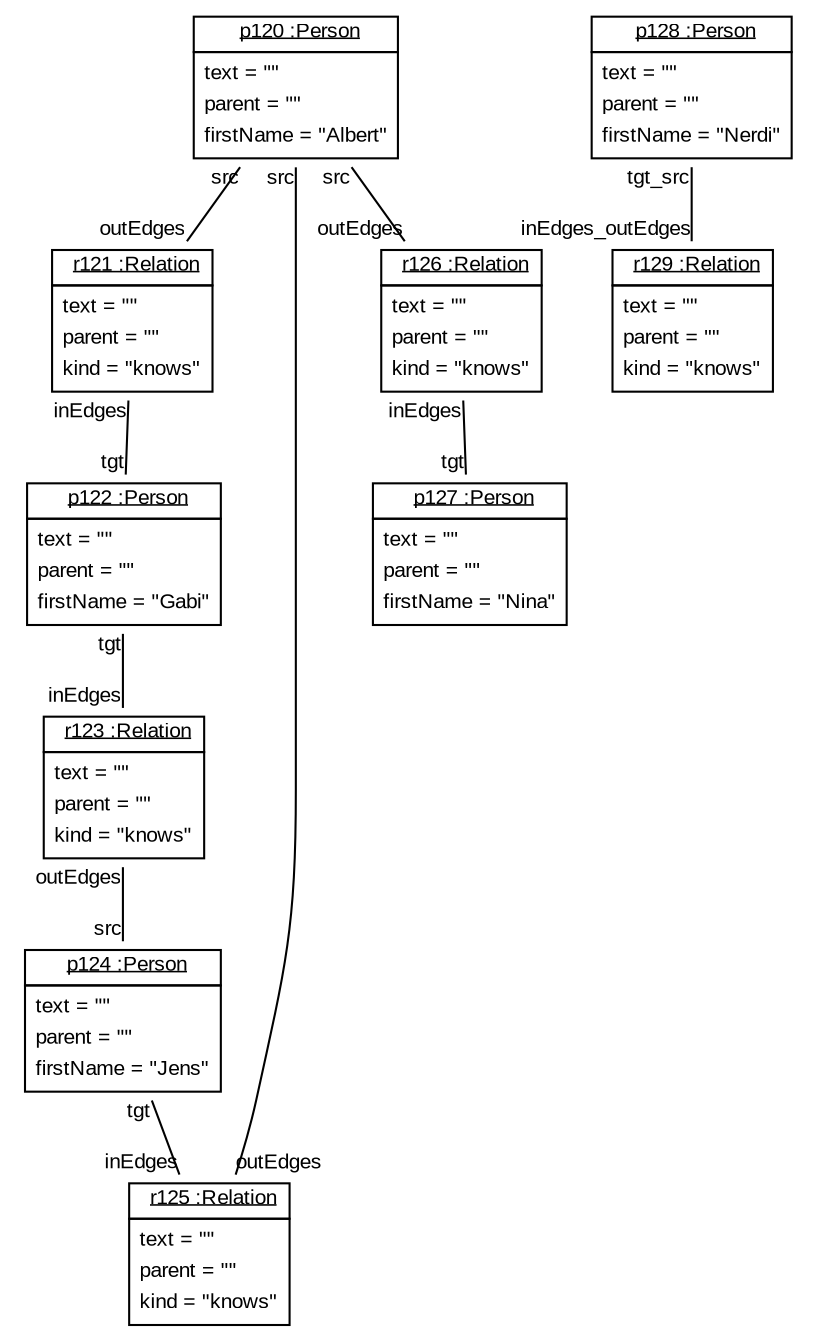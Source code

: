graph ObjectDiagram {
   node [shape = none, fontsize = 10, fontname = "Arial"];
   edge [fontsize = 10, fontname = "Arial"];
   compound=true;

p120 [label=<<table border='0' cellborder='1' cellspacing='0'> <tr> <td href="../examples/org/sdmlib/examples/m2m/model/Person.java"> <u>p120 :Person</u></td></tr><tr><td><table border='0' cellborder='0' cellspacing='0'><tr><td align='left'>text = ""</td></tr><tr><td align='left'>parent = ""</td></tr><tr><td align='left'>firstName = "Albert"</td></tr></table></td></tr></table>>];
r121 [label=<<table border='0' cellborder='1' cellspacing='0'> <tr> <td href="../examples/org/sdmlib/examples/m2m/model/Relation.java"> <u>r121 :Relation</u></td></tr><tr><td><table border='0' cellborder='0' cellspacing='0'><tr><td align='left'>text = ""</td></tr><tr><td align='left'>parent = ""</td></tr><tr><td align='left'>kind = "knows"</td></tr></table></td></tr></table>>];
p122 [label=<<table border='0' cellborder='1' cellspacing='0'> <tr> <td href="../examples/org/sdmlib/examples/m2m/model/Person.java"> <u>p122 :Person</u></td></tr><tr><td><table border='0' cellborder='0' cellspacing='0'><tr><td align='left'>text = ""</td></tr><tr><td align='left'>parent = ""</td></tr><tr><td align='left'>firstName = "Gabi"</td></tr></table></td></tr></table>>];
r123 [label=<<table border='0' cellborder='1' cellspacing='0'> <tr> <td href="../examples/org/sdmlib/examples/m2m/model/Relation.java"> <u>r123 :Relation</u></td></tr><tr><td><table border='0' cellborder='0' cellspacing='0'><tr><td align='left'>text = ""</td></tr><tr><td align='left'>parent = ""</td></tr><tr><td align='left'>kind = "knows"</td></tr></table></td></tr></table>>];
p124 [label=<<table border='0' cellborder='1' cellspacing='0'> <tr> <td href="../examples/org/sdmlib/examples/m2m/model/Person.java"> <u>p124 :Person</u></td></tr><tr><td><table border='0' cellborder='0' cellspacing='0'><tr><td align='left'>text = ""</td></tr><tr><td align='left'>parent = ""</td></tr><tr><td align='left'>firstName = "Jens"</td></tr></table></td></tr></table>>];
r125 [label=<<table border='0' cellborder='1' cellspacing='0'> <tr> <td href="../examples/org/sdmlib/examples/m2m/model/Relation.java"> <u>r125 :Relation</u></td></tr><tr><td><table border='0' cellborder='0' cellspacing='0'><tr><td align='left'>text = ""</td></tr><tr><td align='left'>parent = ""</td></tr><tr><td align='left'>kind = "knows"</td></tr></table></td></tr></table>>];
r126 [label=<<table border='0' cellborder='1' cellspacing='0'> <tr> <td href="../examples/org/sdmlib/examples/m2m/model/Relation.java"> <u>r126 :Relation</u></td></tr><tr><td><table border='0' cellborder='0' cellspacing='0'><tr><td align='left'>text = ""</td></tr><tr><td align='left'>parent = ""</td></tr><tr><td align='left'>kind = "knows"</td></tr></table></td></tr></table>>];
p127 [label=<<table border='0' cellborder='1' cellspacing='0'> <tr> <td href="../examples/org/sdmlib/examples/m2m/model/Person.java"> <u>p127 :Person</u></td></tr><tr><td><table border='0' cellborder='0' cellspacing='0'><tr><td align='left'>text = ""</td></tr><tr><td align='left'>parent = ""</td></tr><tr><td align='left'>firstName = "Nina"</td></tr></table></td></tr></table>>];
p128 [label=<<table border='0' cellborder='1' cellspacing='0'> <tr> <td href="../examples/org/sdmlib/examples/m2m/model/Person.java"> <u>p128 :Person</u></td></tr><tr><td><table border='0' cellborder='0' cellspacing='0'><tr><td align='left'>text = ""</td></tr><tr><td align='left'>parent = ""</td></tr><tr><td align='left'>firstName = "Nerdi"</td></tr></table></td></tr></table>>];
r129 [label=<<table border='0' cellborder='1' cellspacing='0'> <tr> <td href="../examples/org/sdmlib/examples/m2m/model/Relation.java"> <u>r129 :Relation</u></td></tr><tr><td><table border='0' cellborder='0' cellspacing='0'><tr><td align='left'>text = ""</td></tr><tr><td align='left'>parent = ""</td></tr><tr><td align='left'>kind = "knows"</td></tr></table></td></tr></table>>];

p120 -- r121 [headlabel = "outEdges" taillabel = "src"];
p120 -- r125 [headlabel = "outEdges" taillabel = "src"];
p120 -- r126 [headlabel = "outEdges" taillabel = "src"];
r121 -- p122 [headlabel = "tgt" taillabel = "inEdges"];
p122 -- r123 [headlabel = "inEdges" taillabel = "tgt"];
r123 -- p124 [headlabel = "src" taillabel = "outEdges"];
p124 -- r125 [headlabel = "inEdges" taillabel = "tgt"];
r126 -- p127 [headlabel = "tgt" taillabel = "inEdges"];
p128 -- r129 [headlabel = "inEdges_outEdges" taillabel = "tgt_src"];
}
